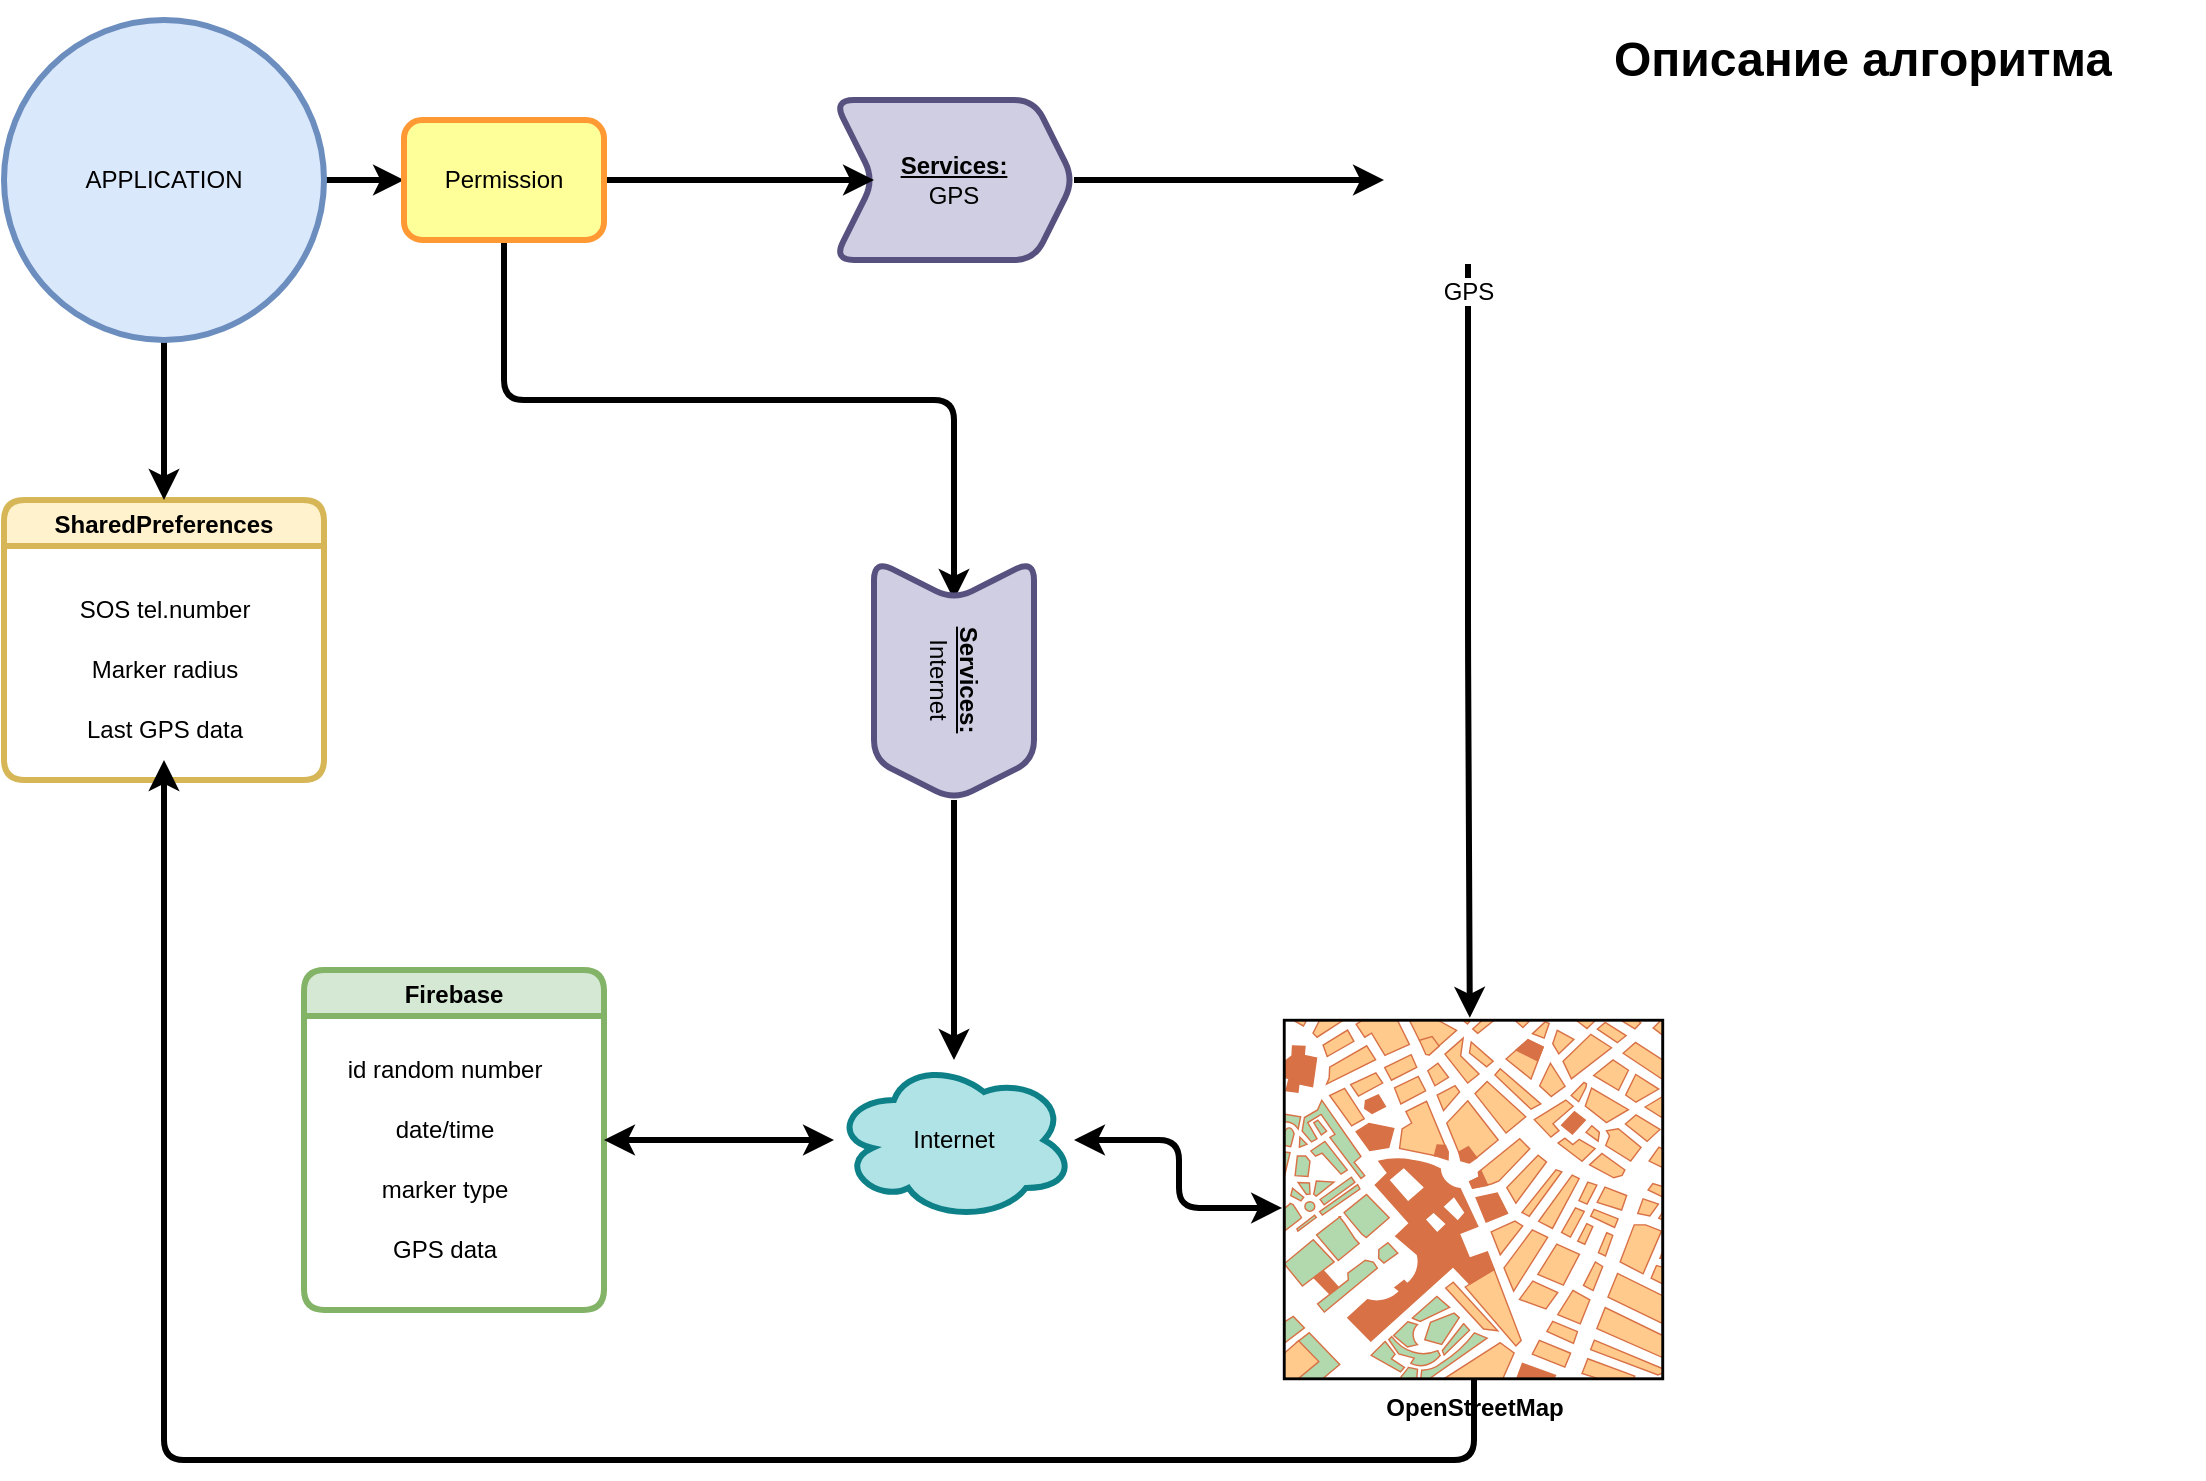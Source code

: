 <mxfile version="20.4.2" type="github"><diagram id="A4h1C8YgTPZR9jQm6Nsd" name="Страница 1"><mxGraphModel dx="1018" dy="633" grid="1" gridSize="10" guides="1" tooltips="1" connect="1" arrows="1" fold="1" page="1" pageScale="1" pageWidth="1169" pageHeight="827" math="0" shadow="0"><root><mxCell id="0"/><mxCell id="1" parent="0"/><mxCell id="K1jnoYcrPNQys8E9uInW-4" value="SharedPreferences" style="swimlane;strokeColor=#d6b656;strokeWidth=3;rounded=1;fillColor=#fff2cc;movable=1;resizable=1;rotatable=1;deletable=1;editable=1;connectable=1;" vertex="1" parent="1"><mxGeometry x="50" y="270" width="160" height="140" as="geometry"><mxRectangle x="520" y="70" width="140" height="30" as="alternateBounds"/></mxGeometry></mxCell><mxCell id="K1jnoYcrPNQys8E9uInW-5" value="SOS tel.number" style="text;html=1;align=center;verticalAlign=middle;resizable=1;points=[];autosize=1;strokeColor=none;fillColor=none;movable=1;rotatable=1;deletable=1;editable=1;connectable=1;" vertex="1" parent="K1jnoYcrPNQys8E9uInW-4"><mxGeometry x="25" y="40" width="110" height="30" as="geometry"/></mxCell><mxCell id="K1jnoYcrPNQys8E9uInW-6" value="Marker radius" style="text;html=1;align=center;verticalAlign=middle;resizable=1;points=[];autosize=1;strokeColor=none;fillColor=none;movable=1;rotatable=1;deletable=1;editable=1;connectable=1;" vertex="1" parent="K1jnoYcrPNQys8E9uInW-4"><mxGeometry x="30" y="70" width="100" height="30" as="geometry"/></mxCell><mxCell id="K1jnoYcrPNQys8E9uInW-7" value="Last GPS data" style="text;html=1;align=center;verticalAlign=middle;resizable=1;points=[];autosize=1;strokeColor=none;fillColor=none;movable=1;rotatable=1;deletable=1;editable=1;connectable=1;" vertex="1" parent="K1jnoYcrPNQys8E9uInW-4"><mxGeometry x="30" y="100" width="100" height="30" as="geometry"/></mxCell><mxCell id="K1jnoYcrPNQys8E9uInW-8" value="Firebase" style="swimlane;strokeColor=#82b366;strokeWidth=3;rounded=1;fillColor=#d5e8d4;movable=1;resizable=1;rotatable=1;deletable=1;editable=1;connectable=1;" vertex="1" parent="1"><mxGeometry x="200" y="505" width="150" height="170" as="geometry"><mxRectangle x="470" y="200" width="140" height="30" as="alternateBounds"/></mxGeometry></mxCell><mxCell id="K1jnoYcrPNQys8E9uInW-9" value="id random number" style="text;html=1;align=center;verticalAlign=middle;resizable=1;points=[];autosize=1;strokeColor=none;fillColor=none;movable=1;rotatable=1;deletable=1;editable=1;connectable=1;" vertex="1" parent="K1jnoYcrPNQys8E9uInW-8"><mxGeometry x="10" y="35" width="120" height="30" as="geometry"/></mxCell><mxCell id="K1jnoYcrPNQys8E9uInW-10" value="date/time" style="text;html=1;align=center;verticalAlign=middle;resizable=1;points=[];autosize=1;strokeColor=none;fillColor=none;movable=1;rotatable=1;deletable=1;editable=1;connectable=1;" vertex="1" parent="K1jnoYcrPNQys8E9uInW-8"><mxGeometry x="35" y="65" width="70" height="30" as="geometry"/></mxCell><mxCell id="K1jnoYcrPNQys8E9uInW-11" value="marker type" style="text;html=1;align=center;verticalAlign=middle;resizable=1;points=[];autosize=1;strokeColor=none;fillColor=none;movable=1;rotatable=1;deletable=1;editable=1;connectable=1;" vertex="1" parent="K1jnoYcrPNQys8E9uInW-8"><mxGeometry x="25" y="95" width="90" height="30" as="geometry"/></mxCell><mxCell id="K1jnoYcrPNQys8E9uInW-14" value="GPS data" style="text;html=1;align=center;verticalAlign=middle;resizable=1;points=[];autosize=1;strokeColor=none;fillColor=none;movable=1;rotatable=1;deletable=1;editable=1;connectable=1;" vertex="1" parent="K1jnoYcrPNQys8E9uInW-8"><mxGeometry x="30" y="125" width="80" height="30" as="geometry"/></mxCell><mxCell id="K1jnoYcrPNQys8E9uInW-33" style="edgeStyle=orthogonalEdgeStyle;rounded=1;orthogonalLoop=1;jettySize=auto;html=1;exitX=1;exitY=0.5;exitDx=0;exitDy=0;entryX=0;entryY=0.5;entryDx=0;entryDy=0;strokeWidth=3;" edge="1" parent="1" source="K1jnoYcrPNQys8E9uInW-22" target="K1jnoYcrPNQys8E9uInW-25"><mxGeometry relative="1" as="geometry"/></mxCell><mxCell id="K1jnoYcrPNQys8E9uInW-34" style="edgeStyle=orthogonalEdgeStyle;rounded=1;orthogonalLoop=1;jettySize=auto;html=1;exitX=0.5;exitY=1;exitDx=0;exitDy=0;entryX=0.5;entryY=0;entryDx=0;entryDy=0;strokeWidth=3;" edge="1" parent="1" source="K1jnoYcrPNQys8E9uInW-22" target="K1jnoYcrPNQys8E9uInW-4"><mxGeometry relative="1" as="geometry"/></mxCell><mxCell id="K1jnoYcrPNQys8E9uInW-22" value="APPLICATION" style="ellipse;whiteSpace=wrap;html=1;rounded=1;strokeColor=#6c8ebf;strokeWidth=3;fillColor=#dae8fc;" vertex="1" parent="1"><mxGeometry x="50" y="30" width="160" height="160" as="geometry"/></mxCell><mxCell id="K1jnoYcrPNQys8E9uInW-44" style="edgeStyle=orthogonalEdgeStyle;rounded=1;orthogonalLoop=1;jettySize=auto;html=1;entryX=-0.005;entryY=0.522;entryDx=0;entryDy=0;entryPerimeter=0;strokeWidth=3;jumpStyle=none;sketch=0;strokeColor=default;startArrow=classic;startFill=1;" edge="1" parent="1" source="K1jnoYcrPNQys8E9uInW-23" target="K1jnoYcrPNQys8E9uInW-39"><mxGeometry relative="1" as="geometry"/></mxCell><mxCell id="K1jnoYcrPNQys8E9uInW-46" style="edgeStyle=orthogonalEdgeStyle;rounded=1;sketch=0;jumpStyle=none;orthogonalLoop=1;jettySize=auto;html=1;entryX=1;entryY=0.5;entryDx=0;entryDy=0;strokeColor=default;strokeWidth=3;startArrow=classic;startFill=1;" edge="1" parent="1" source="K1jnoYcrPNQys8E9uInW-23" target="K1jnoYcrPNQys8E9uInW-8"><mxGeometry relative="1" as="geometry"/></mxCell><mxCell id="K1jnoYcrPNQys8E9uInW-23" value="Internet" style="ellipse;shape=cloud;whiteSpace=wrap;html=1;rounded=1;strokeColor=#0e8088;strokeWidth=3;fillColor=#b0e3e6;" vertex="1" parent="1"><mxGeometry x="465" y="550" width="120" height="80" as="geometry"/></mxCell><mxCell id="K1jnoYcrPNQys8E9uInW-37" style="edgeStyle=orthogonalEdgeStyle;rounded=1;orthogonalLoop=1;jettySize=auto;html=1;exitX=1;exitY=0.5;exitDx=0;exitDy=0;strokeWidth=3;" edge="1" parent="1" source="K1jnoYcrPNQys8E9uInW-24" target="K1jnoYcrPNQys8E9uInW-36"><mxGeometry relative="1" as="geometry"/></mxCell><mxCell id="K1jnoYcrPNQys8E9uInW-24" value="&lt;u&gt;&lt;b&gt;Services:&lt;/b&gt;&lt;/u&gt;&lt;br&gt;GPS" style="shape=step;perimeter=stepPerimeter;whiteSpace=wrap;html=1;fixedSize=1;rounded=1;strokeColor=#56517e;strokeWidth=3;fillColor=#d0cee2;" vertex="1" parent="1"><mxGeometry x="465" y="70" width="120" height="80" as="geometry"/></mxCell><mxCell id="K1jnoYcrPNQys8E9uInW-31" style="edgeStyle=orthogonalEdgeStyle;rounded=1;orthogonalLoop=1;jettySize=auto;html=1;exitX=1;exitY=0.5;exitDx=0;exitDy=0;strokeWidth=3;" edge="1" parent="1" source="K1jnoYcrPNQys8E9uInW-25" target="K1jnoYcrPNQys8E9uInW-24"><mxGeometry relative="1" as="geometry"/></mxCell><mxCell id="K1jnoYcrPNQys8E9uInW-32" style="edgeStyle=orthogonalEdgeStyle;rounded=1;orthogonalLoop=1;jettySize=auto;html=1;exitX=0.5;exitY=1;exitDx=0;exitDy=0;strokeWidth=3;" edge="1" parent="1" source="K1jnoYcrPNQys8E9uInW-25" target="K1jnoYcrPNQys8E9uInW-26"><mxGeometry relative="1" as="geometry"/></mxCell><mxCell id="K1jnoYcrPNQys8E9uInW-25" value="Permission" style="rounded=1;whiteSpace=wrap;html=1;strokeColor=#FF9933;strokeWidth=3;fillColor=#FFFF99;" vertex="1" parent="1"><mxGeometry x="250" y="80" width="100" height="60" as="geometry"/></mxCell><mxCell id="K1jnoYcrPNQys8E9uInW-40" style="edgeStyle=orthogonalEdgeStyle;rounded=1;orthogonalLoop=1;jettySize=auto;html=1;strokeWidth=3;" edge="1" parent="1" source="K1jnoYcrPNQys8E9uInW-26" target="K1jnoYcrPNQys8E9uInW-23"><mxGeometry relative="1" as="geometry"/></mxCell><mxCell id="K1jnoYcrPNQys8E9uInW-26" value="&lt;u&gt;&lt;b&gt;Services:&lt;/b&gt;&lt;/u&gt;&lt;br&gt;Internet" style="shape=step;perimeter=stepPerimeter;whiteSpace=wrap;html=1;fixedSize=1;rounded=1;strokeColor=#56517e;strokeWidth=3;fillColor=#d0cee2;rotation=90;" vertex="1" parent="1"><mxGeometry x="465" y="320" width="120" height="80" as="geometry"/></mxCell><mxCell id="K1jnoYcrPNQys8E9uInW-43" style="edgeStyle=orthogonalEdgeStyle;rounded=1;orthogonalLoop=1;jettySize=auto;html=1;exitX=0.5;exitY=1;exitDx=0;exitDy=0;entryX=0.489;entryY=-0.006;entryDx=0;entryDy=0;entryPerimeter=0;strokeWidth=3;" edge="1" parent="1" source="K1jnoYcrPNQys8E9uInW-36" target="K1jnoYcrPNQys8E9uInW-39"><mxGeometry relative="1" as="geometry"/></mxCell><mxCell id="K1jnoYcrPNQys8E9uInW-36" value="GPS" style="shape=image;html=1;verticalAlign=top;verticalLabelPosition=bottom;labelBackgroundColor=#ffffff;imageAspect=0;aspect=fixed;image=https://cdn4.iconfinder.com/data/icons/48-bubbles/48/38.Location-Pin-128.png;rounded=1;strokeColor=#FF9933;strokeWidth=3;fillColor=#FFFF99;" vertex="1" parent="1"><mxGeometry x="740" y="68" width="84" height="84" as="geometry"/></mxCell><mxCell id="K1jnoYcrPNQys8E9uInW-47" style="edgeStyle=orthogonalEdgeStyle;rounded=1;sketch=0;jumpStyle=none;orthogonalLoop=1;jettySize=auto;html=1;strokeColor=default;strokeWidth=3;startArrow=none;startFill=0;" edge="1" parent="1" source="K1jnoYcrPNQys8E9uInW-39" target="K1jnoYcrPNQys8E9uInW-7"><mxGeometry relative="1" as="geometry"><mxPoint x="180" y="700" as="targetPoint"/><Array as="points"><mxPoint x="785" y="750"/><mxPoint x="130" y="750"/></Array></mxGeometry></mxCell><mxCell id="K1jnoYcrPNQys8E9uInW-39" value="&lt;b&gt;OpenStreetMap&lt;/b&gt;" style="verticalLabelPosition=bottom;shadow=0;dashed=0;align=center;html=1;verticalAlign=top;strokeWidth=1;shape=mxgraph.mockup.misc.map;rounded=1;strokeColor=#FF9933;fillColor=#FFFF99;" vertex="1" parent="1"><mxGeometry x="690" y="530" width="190" height="180" as="geometry"/></mxCell><mxCell id="K1jnoYcrPNQys8E9uInW-48" value="&lt;h1&gt;Описание алгоритма&lt;/h1&gt;" style="text;html=1;strokeColor=none;fillColor=none;spacing=5;spacingTop=-20;whiteSpace=wrap;overflow=hidden;rounded=0;strokeWidth=3;" vertex="1" parent="1"><mxGeometry x="850" y="30" width="300" height="120" as="geometry"/></mxCell></root></mxGraphModel></diagram></mxfile>